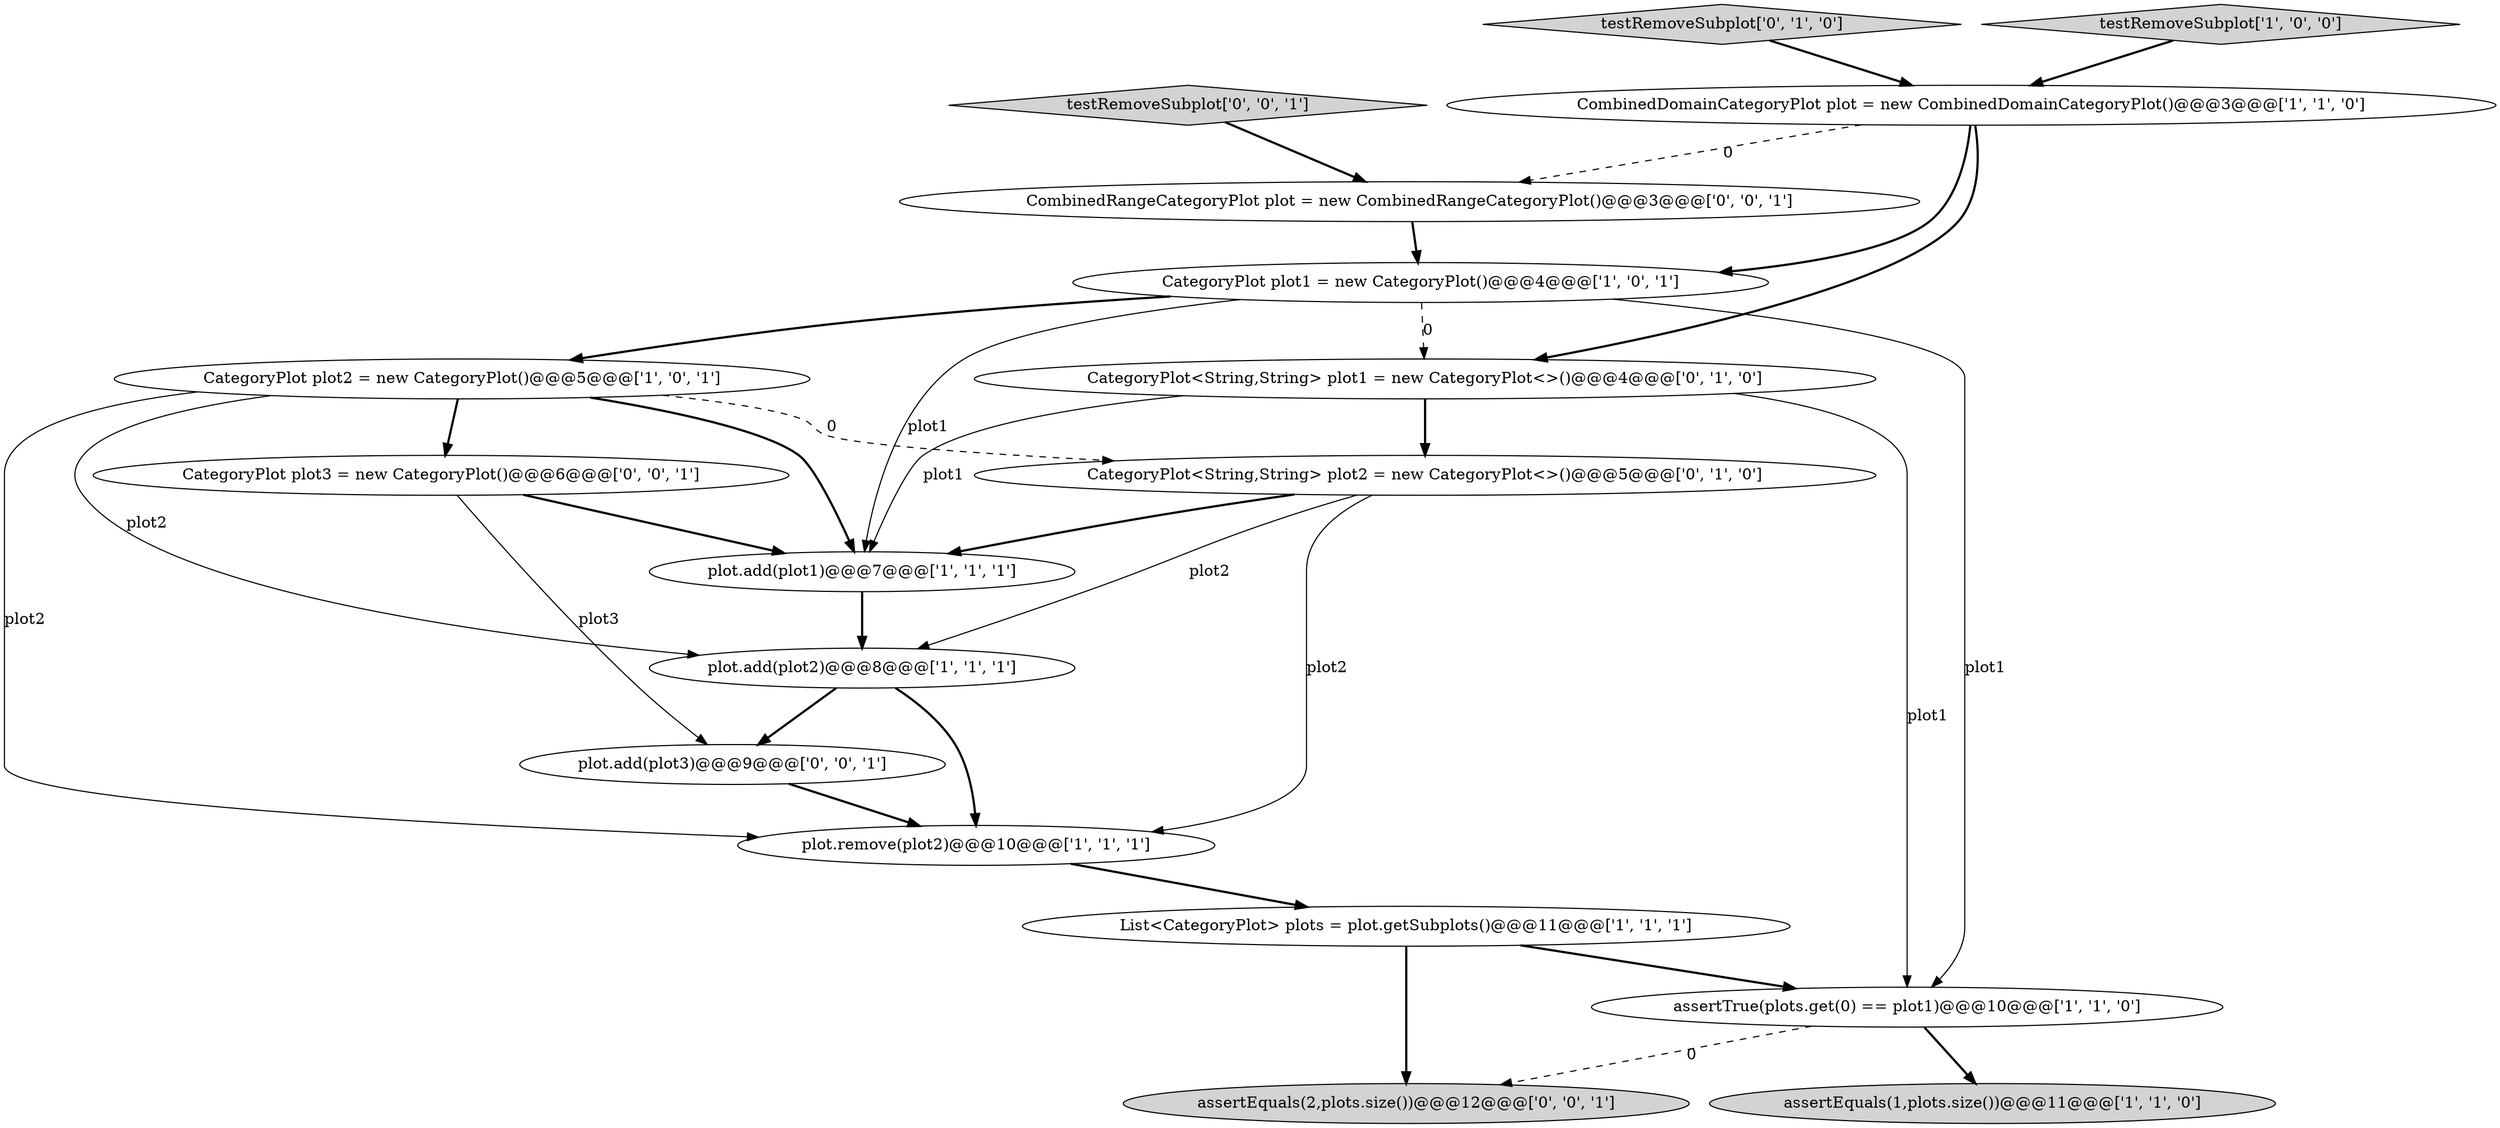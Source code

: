 digraph {
5 [style = filled, label = "plot.add(plot2)@@@8@@@['1', '1', '1']", fillcolor = white, shape = ellipse image = "AAA0AAABBB1BBB"];
10 [style = filled, label = "CategoryPlot<String,String> plot1 = new CategoryPlot<>()@@@4@@@['0', '1', '0']", fillcolor = white, shape = ellipse image = "AAA1AAABBB2BBB"];
16 [style = filled, label = "plot.add(plot3)@@@9@@@['0', '0', '1']", fillcolor = white, shape = ellipse image = "AAA0AAABBB3BBB"];
6 [style = filled, label = "assertEquals(1,plots.size())@@@11@@@['1', '1', '0']", fillcolor = lightgray, shape = ellipse image = "AAA0AAABBB1BBB"];
14 [style = filled, label = "assertEquals(2,plots.size())@@@12@@@['0', '0', '1']", fillcolor = lightgray, shape = ellipse image = "AAA0AAABBB3BBB"];
13 [style = filled, label = "CombinedRangeCategoryPlot plot = new CombinedRangeCategoryPlot()@@@3@@@['0', '0', '1']", fillcolor = white, shape = ellipse image = "AAA0AAABBB3BBB"];
11 [style = filled, label = "testRemoveSubplot['0', '1', '0']", fillcolor = lightgray, shape = diamond image = "AAA0AAABBB2BBB"];
12 [style = filled, label = "CategoryPlot<String,String> plot2 = new CategoryPlot<>()@@@5@@@['0', '1', '0']", fillcolor = white, shape = ellipse image = "AAA1AAABBB2BBB"];
17 [style = filled, label = "CategoryPlot plot3 = new CategoryPlot()@@@6@@@['0', '0', '1']", fillcolor = white, shape = ellipse image = "AAA0AAABBB3BBB"];
7 [style = filled, label = "plot.remove(plot2)@@@10@@@['1', '1', '1']", fillcolor = white, shape = ellipse image = "AAA0AAABBB1BBB"];
9 [style = filled, label = "testRemoveSubplot['1', '0', '0']", fillcolor = lightgray, shape = diamond image = "AAA0AAABBB1BBB"];
15 [style = filled, label = "testRemoveSubplot['0', '0', '1']", fillcolor = lightgray, shape = diamond image = "AAA0AAABBB3BBB"];
4 [style = filled, label = "plot.add(plot1)@@@7@@@['1', '1', '1']", fillcolor = white, shape = ellipse image = "AAA0AAABBB1BBB"];
8 [style = filled, label = "List<CategoryPlot> plots = plot.getSubplots()@@@11@@@['1', '1', '1']", fillcolor = white, shape = ellipse image = "AAA0AAABBB1BBB"];
0 [style = filled, label = "CategoryPlot plot2 = new CategoryPlot()@@@5@@@['1', '0', '1']", fillcolor = white, shape = ellipse image = "AAA0AAABBB1BBB"];
1 [style = filled, label = "assertTrue(plots.get(0) == plot1)@@@10@@@['1', '1', '0']", fillcolor = white, shape = ellipse image = "AAA0AAABBB1BBB"];
3 [style = filled, label = "CategoryPlot plot1 = new CategoryPlot()@@@4@@@['1', '0', '1']", fillcolor = white, shape = ellipse image = "AAA0AAABBB1BBB"];
2 [style = filled, label = "CombinedDomainCategoryPlot plot = new CombinedDomainCategoryPlot()@@@3@@@['1', '1', '0']", fillcolor = white, shape = ellipse image = "AAA0AAABBB1BBB"];
8->14 [style = bold, label=""];
3->1 [style = solid, label="plot1"];
7->8 [style = bold, label=""];
0->4 [style = bold, label=""];
0->5 [style = solid, label="plot2"];
3->4 [style = solid, label="plot1"];
0->7 [style = solid, label="plot2"];
3->10 [style = dashed, label="0"];
4->5 [style = bold, label=""];
12->4 [style = bold, label=""];
17->16 [style = solid, label="plot3"];
9->2 [style = bold, label=""];
1->14 [style = dashed, label="0"];
12->5 [style = solid, label="plot2"];
2->10 [style = bold, label=""];
1->6 [style = bold, label=""];
11->2 [style = bold, label=""];
12->7 [style = solid, label="plot2"];
2->3 [style = bold, label=""];
10->12 [style = bold, label=""];
8->1 [style = bold, label=""];
17->4 [style = bold, label=""];
10->1 [style = solid, label="plot1"];
3->0 [style = bold, label=""];
15->13 [style = bold, label=""];
0->17 [style = bold, label=""];
13->3 [style = bold, label=""];
16->7 [style = bold, label=""];
10->4 [style = solid, label="plot1"];
5->16 [style = bold, label=""];
5->7 [style = bold, label=""];
2->13 [style = dashed, label="0"];
0->12 [style = dashed, label="0"];
}
